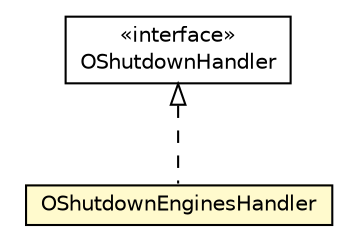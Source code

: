 #!/usr/local/bin/dot
#
# Class diagram 
# Generated by UMLGraph version R5_6-24-gf6e263 (http://www.umlgraph.org/)
#

digraph G {
	edge [fontname="Helvetica",fontsize=10,labelfontname="Helvetica",labelfontsize=10];
	node [fontname="Helvetica",fontsize=10,shape=plaintext];
	nodesep=0.25;
	ranksep=0.5;
	// com.orientechnologies.orient.core.Orient.OShutdownEnginesHandler
	c4409978 [label=<<table title="com.orientechnologies.orient.core.Orient.OShutdownEnginesHandler" border="0" cellborder="1" cellspacing="0" cellpadding="2" port="p" bgcolor="lemonChiffon" href="./Orient.OShutdownEnginesHandler.html">
		<tr><td><table border="0" cellspacing="0" cellpadding="1">
<tr><td align="center" balign="center"> OShutdownEnginesHandler </td></tr>
		</table></td></tr>
		</table>>, URL="./Orient.OShutdownEnginesHandler.html", fontname="Helvetica", fontcolor="black", fontsize=10.0];
	// com.orientechnologies.orient.core.shutdown.OShutdownHandler
	c4410297 [label=<<table title="com.orientechnologies.orient.core.shutdown.OShutdownHandler" border="0" cellborder="1" cellspacing="0" cellpadding="2" port="p" href="./shutdown/OShutdownHandler.html">
		<tr><td><table border="0" cellspacing="0" cellpadding="1">
<tr><td align="center" balign="center"> &#171;interface&#187; </td></tr>
<tr><td align="center" balign="center"> OShutdownHandler </td></tr>
		</table></td></tr>
		</table>>, URL="./shutdown/OShutdownHandler.html", fontname="Helvetica", fontcolor="black", fontsize=10.0];
	//com.orientechnologies.orient.core.Orient.OShutdownEnginesHandler implements com.orientechnologies.orient.core.shutdown.OShutdownHandler
	c4410297:p -> c4409978:p [dir=back,arrowtail=empty,style=dashed];
}

